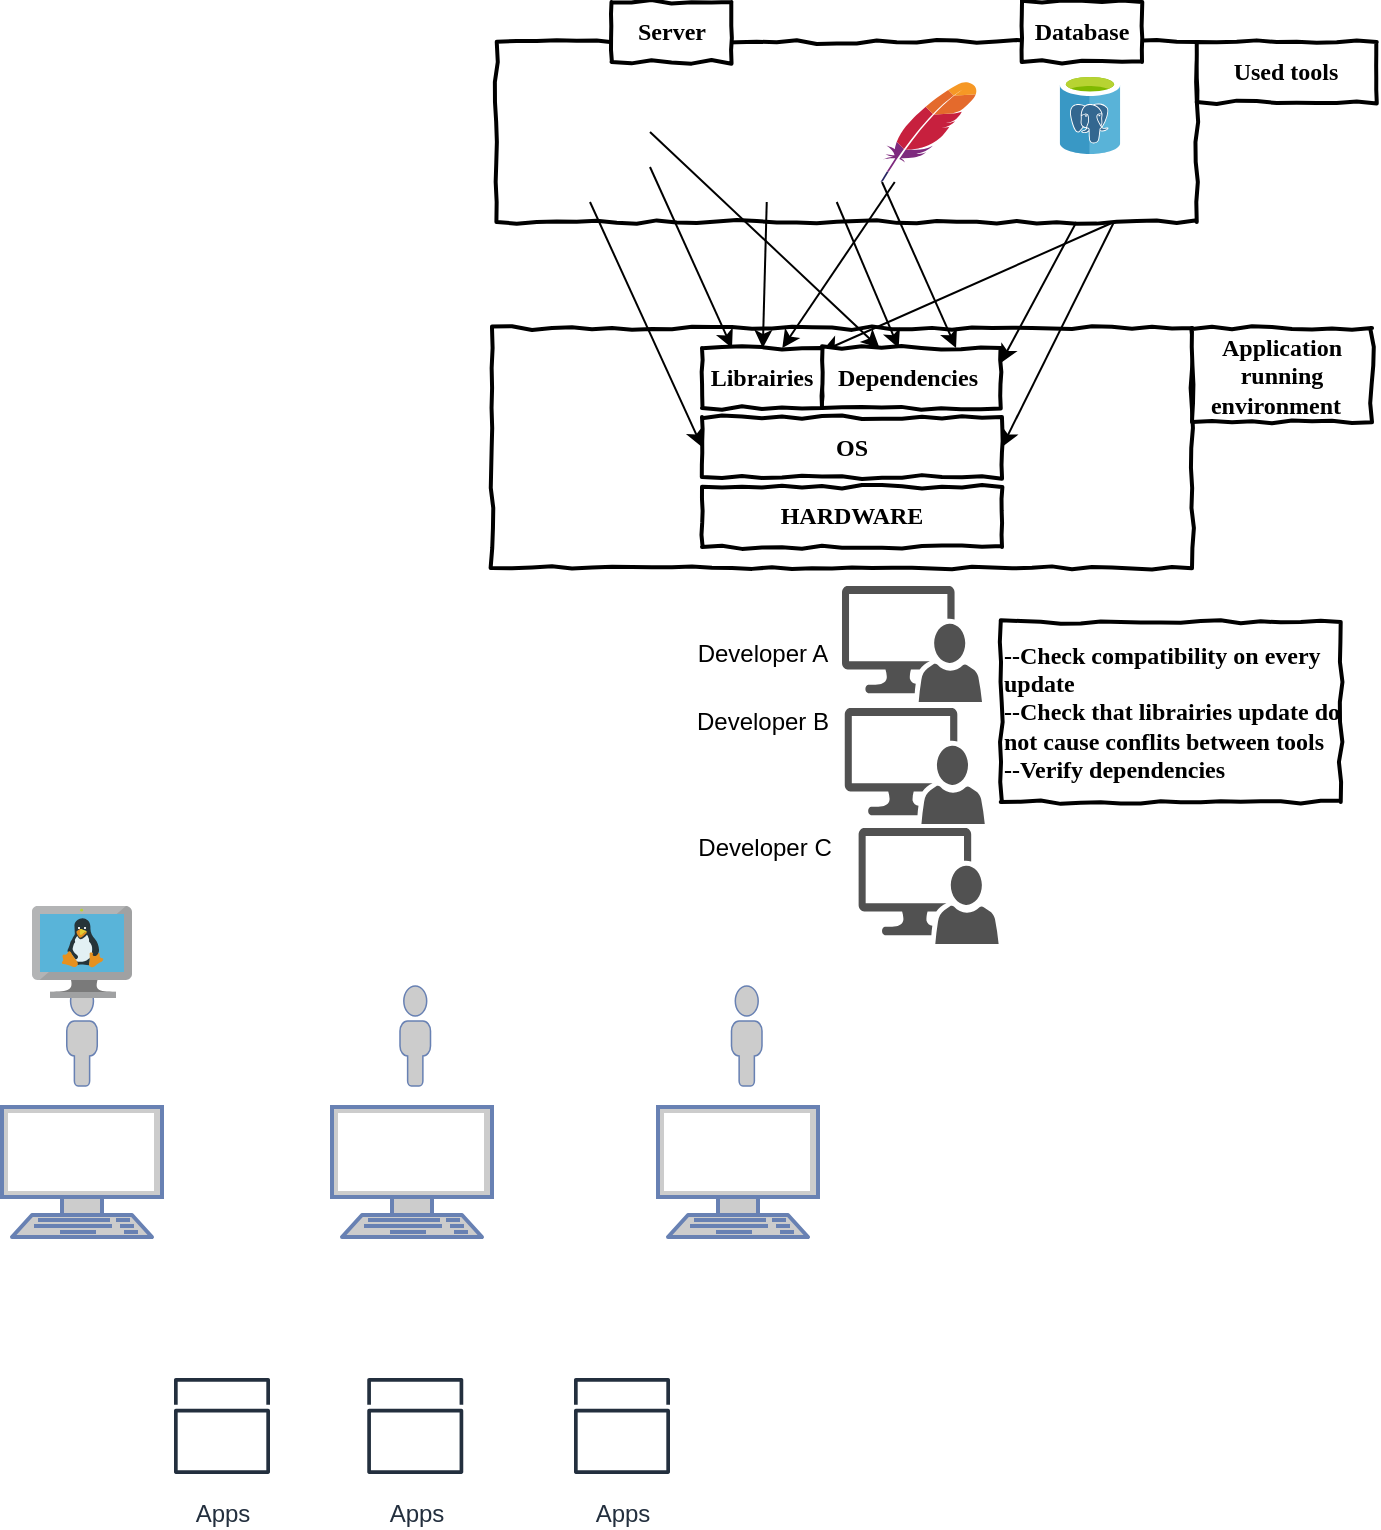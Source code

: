 <mxfile version="12.5.1" type="github">
  <diagram id="Xtd1GiT8AAiNY1xsTk8r" name="Page-1">
    <mxGraphModel dx="1112" dy="1717" grid="1" gridSize="10" guides="1" tooltips="1" connect="1" arrows="1" fold="1" page="1" pageScale="1" pageWidth="827" pageHeight="1169" math="0" shadow="0">
      <root>
        <mxCell id="0"/>
        <mxCell id="1" parent="0"/>
        <mxCell id="Lmeo6gfCxTn3pcJV2X3z-29" value="" style="pointerEvents=1;shadow=0;dashed=0;html=1;strokeColor=none;labelPosition=center;verticalLabelPosition=bottom;verticalAlign=top;align=center;fillColor=#515151;shape=mxgraph.mscae.system_center.admin_console" vertex="1" parent="1">
          <mxGeometry x="460" y="-508" width="70" height="58" as="geometry"/>
        </mxCell>
        <mxCell id="rSTb_3P7jOwl3eCS13ki-46" value="" style="html=1;whiteSpace=wrap;comic=1;strokeWidth=2;fontFamily=Comic Sans MS;fontStyle=1;" parent="1" vertex="1">
          <mxGeometry x="287.37" y="-780" width="350" height="90" as="geometry"/>
        </mxCell>
        <mxCell id="Lmeo6gfCxTn3pcJV2X3z-1" value="" style="html=1;whiteSpace=wrap;comic=1;strokeWidth=2;fontFamily=Comic Sans MS;fontStyle=1;" vertex="1" parent="1">
          <mxGeometry x="285" y="-637" width="350" height="120" as="geometry"/>
        </mxCell>
        <mxCell id="rSTb_3P7jOwl3eCS13ki-5" value="" style="fontColor=#0066CC;verticalAlign=top;verticalLabelPosition=bottom;labelPosition=center;align=center;html=1;outlineConnect=0;fillColor=#CCCCCC;strokeColor=#6881B3;gradientColor=none;gradientDirection=north;strokeWidth=2;shape=mxgraph.networks.terminal;" parent="1" vertex="1">
          <mxGeometry x="40" y="-247.5" width="80" height="65" as="geometry"/>
        </mxCell>
        <mxCell id="0n1VbNI1kQKXbMoo0zpn-10" value="Apps" style="outlineConnect=0;fontColor=#232F3E;gradientColor=none;strokeColor=#232F3E;fillColor=#ffffff;dashed=0;verticalLabelPosition=bottom;verticalAlign=top;align=center;html=1;fontSize=12;fontStyle=0;aspect=fixed;shape=mxgraph.aws4.resourceIcon;resIcon=mxgraph.aws4.apps;" parent="1" vertex="1">
          <mxGeometry x="320" y="-118" width="60" height="60" as="geometry"/>
        </mxCell>
        <mxCell id="0n1VbNI1kQKXbMoo0zpn-11" value="Apps" style="outlineConnect=0;fontColor=#232F3E;gradientColor=none;strokeColor=#232F3E;fillColor=#ffffff;dashed=0;verticalLabelPosition=bottom;verticalAlign=top;align=center;html=1;fontSize=12;fontStyle=0;aspect=fixed;shape=mxgraph.aws4.resourceIcon;resIcon=mxgraph.aws4.apps;" parent="1" vertex="1">
          <mxGeometry x="120" y="-118" width="60" height="60" as="geometry"/>
        </mxCell>
        <mxCell id="0n1VbNI1kQKXbMoo0zpn-12" value="Apps" style="outlineConnect=0;fontColor=#232F3E;gradientColor=none;strokeColor=#232F3E;fillColor=#ffffff;dashed=0;verticalLabelPosition=bottom;verticalAlign=top;align=center;html=1;fontSize=12;fontStyle=0;aspect=fixed;shape=mxgraph.aws4.resourceIcon;resIcon=mxgraph.aws4.apps;" parent="1" vertex="1">
          <mxGeometry x="216.63" y="-118" width="60" height="60" as="geometry"/>
        </mxCell>
        <mxCell id="rSTb_3P7jOwl3eCS13ki-2" value="" style="fontColor=#0066CC;verticalAlign=top;verticalLabelPosition=bottom;labelPosition=center;align=center;html=1;outlineConnect=0;fillColor=#CCCCCC;strokeColor=#6881B3;gradientColor=none;gradientDirection=north;strokeWidth=2;shape=mxgraph.networks.terminal;" parent="1" vertex="1">
          <mxGeometry x="205" y="-247.5" width="80" height="65" as="geometry"/>
        </mxCell>
        <mxCell id="0n1VbNI1kQKXbMoo0zpn-17" value="" style="shape=image;html=1;verticalAlign=top;verticalLabelPosition=bottom;labelBackgroundColor=#ffffff;imageAspect=0;aspect=fixed;image=https://cdn1.iconfinder.com/data/icons/operating-system-flat-1/30/ios-128.png" parent="1" vertex="1">
          <mxGeometry x="472.82" y="-447" width="33.75" height="33.75" as="geometry"/>
        </mxCell>
        <mxCell id="rSTb_3P7jOwl3eCS13ki-4" value="" style="fontColor=#0066CC;verticalAlign=top;verticalLabelPosition=bottom;labelPosition=center;align=center;html=1;outlineConnect=0;fillColor=#CCCCCC;strokeColor=#6881B3;gradientColor=none;gradientDirection=north;strokeWidth=2;shape=mxgraph.networks.terminal;" parent="1" vertex="1">
          <mxGeometry x="368" y="-247.5" width="80" height="65" as="geometry"/>
        </mxCell>
        <mxCell id="rSTb_3P7jOwl3eCS13ki-6" value="" style="fontColor=#0066CC;verticalAlign=top;verticalLabelPosition=bottom;labelPosition=center;align=center;html=1;outlineConnect=0;fillColor=#CCCCCC;strokeColor=#6881B3;gradientColor=none;gradientDirection=north;strokeWidth=2;shape=mxgraph.networks.user_male;" parent="1" vertex="1">
          <mxGeometry x="72.38" y="-308" width="15.25" height="50" as="geometry"/>
        </mxCell>
        <mxCell id="rSTb_3P7jOwl3eCS13ki-9" value="" style="fontColor=#0066CC;verticalAlign=top;verticalLabelPosition=bottom;labelPosition=center;align=center;html=1;outlineConnect=0;fillColor=#CCCCCC;strokeColor=#6881B3;gradientColor=none;gradientDirection=north;strokeWidth=2;shape=mxgraph.networks.user_male;" parent="1" vertex="1">
          <mxGeometry x="404.75" y="-308" width="15.25" height="50" as="geometry"/>
        </mxCell>
        <mxCell id="rSTb_3P7jOwl3eCS13ki-10" value="" style="fontColor=#0066CC;verticalAlign=top;verticalLabelPosition=bottom;labelPosition=center;align=center;html=1;outlineConnect=0;fillColor=#CCCCCC;strokeColor=#6881B3;gradientColor=none;gradientDirection=north;strokeWidth=2;shape=mxgraph.networks.user_male;" parent="1" vertex="1">
          <mxGeometry x="239" y="-308" width="15.25" height="50" as="geometry"/>
        </mxCell>
        <mxCell id="rSTb_3P7jOwl3eCS13ki-13" value="Developer A" style="text;html=1;resizable=0;autosize=1;align=center;verticalAlign=middle;points=[];fillColor=none;strokeColor=none;rounded=0;" parent="1" vertex="1">
          <mxGeometry x="380" y="-484" width="80" height="20" as="geometry"/>
        </mxCell>
        <mxCell id="rSTb_3P7jOwl3eCS13ki-14" value="Developer C" style="text;html=1;resizable=0;autosize=1;align=center;verticalAlign=middle;points=[];fillColor=none;strokeColor=none;rounded=0;" parent="1" vertex="1">
          <mxGeometry x="381.38" y="-387" width="80" height="20" as="geometry"/>
        </mxCell>
        <mxCell id="rSTb_3P7jOwl3eCS13ki-15" value="Developer B" style="text;html=1;resizable=0;autosize=1;align=center;verticalAlign=middle;points=[];fillColor=none;strokeColor=none;rounded=0;" parent="1" vertex="1">
          <mxGeometry x="380" y="-450" width="80" height="20" as="geometry"/>
        </mxCell>
        <mxCell id="rSTb_3P7jOwl3eCS13ki-16" value="" style="shape=image;html=1;verticalAlign=top;verticalLabelPosition=bottom;labelBackgroundColor=#ffffff;imageAspect=0;aspect=fixed;image=https://cdn3.iconfinder.com/data/icons/picons-social/57/32-windows8-128.png" parent="1" vertex="1">
          <mxGeometry x="469.69" y="-504" width="32" height="32" as="geometry"/>
        </mxCell>
        <mxCell id="rSTb_3P7jOwl3eCS13ki-17" value="" style="shape=image;html=1;verticalAlign=top;verticalLabelPosition=bottom;labelBackgroundColor=#ffffff;imageAspect=0;aspect=fixed;image=https://cdn4.iconfinder.com/data/icons/proglyphs-free/512/Linux_-_Tux-128.png" parent="1" vertex="1">
          <mxGeometry x="469.69" y="-386" width="40" height="40" as="geometry"/>
        </mxCell>
        <mxCell id="Lmeo6gfCxTn3pcJV2X3z-6" style="edgeStyle=none;rounded=0;orthogonalLoop=1;jettySize=auto;html=1;exitX=0.5;exitY=1;exitDx=0;exitDy=0;" edge="1" parent="1" source="rSTb_3P7jOwl3eCS13ki-24" target="Lmeo6gfCxTn3pcJV2X3z-2">
          <mxGeometry relative="1" as="geometry"/>
        </mxCell>
        <mxCell id="Lmeo6gfCxTn3pcJV2X3z-7" style="edgeStyle=none;rounded=0;orthogonalLoop=1;jettySize=auto;html=1;exitX=1;exitY=1;exitDx=0;exitDy=0;" edge="1" parent="1" source="rSTb_3P7jOwl3eCS13ki-24" target="rSTb_3P7jOwl3eCS13ki-31">
          <mxGeometry relative="1" as="geometry"/>
        </mxCell>
        <mxCell id="Lmeo6gfCxTn3pcJV2X3z-13" value="" style="rounded=0;orthogonalLoop=1;jettySize=auto;html=1;entryX=0.25;entryY=0;entryDx=0;entryDy=0;exitX=1;exitY=0.75;exitDx=0;exitDy=0;exitPerimeter=0;" edge="1" parent="1" target="Lmeo6gfCxTn3pcJV2X3z-2">
          <mxGeometry relative="1" as="geometry">
            <mxPoint x="364" y="-717.5" as="sourcePoint"/>
          </mxGeometry>
        </mxCell>
        <mxCell id="rSTb_3P7jOwl3eCS13ki-24" value="" style="shape=image;html=1;verticalAlign=top;verticalLabelPosition=bottom;labelBackgroundColor=#ffffff;imageAspect=0;aspect=fixed;image=https://cdn4.iconfinder.com/data/icons/logos-and-brands/512/256_Php_logo-128.png" parent="1" vertex="1">
          <mxGeometry x="387.37" y="-770" width="70" height="70" as="geometry"/>
        </mxCell>
        <mxCell id="Lmeo6gfCxTn3pcJV2X3z-9" style="edgeStyle=none;rounded=0;orthogonalLoop=1;jettySize=auto;html=1;entryX=1;entryY=0.25;entryDx=0;entryDy=0;" edge="1" parent="1" source="rSTb_3P7jOwl3eCS13ki-25" target="rSTb_3P7jOwl3eCS13ki-31">
          <mxGeometry relative="1" as="geometry"/>
        </mxCell>
        <mxCell id="Lmeo6gfCxTn3pcJV2X3z-10" style="edgeStyle=none;rounded=0;orthogonalLoop=1;jettySize=auto;html=1;exitX=0.5;exitY=1;exitDx=0;exitDy=0;entryX=1;entryY=0.5;entryDx=0;entryDy=0;" edge="1" parent="1" source="rSTb_3P7jOwl3eCS13ki-25" target="rSTb_3P7jOwl3eCS13ki-35">
          <mxGeometry relative="1" as="geometry"/>
        </mxCell>
        <mxCell id="Lmeo6gfCxTn3pcJV2X3z-11" style="edgeStyle=none;rounded=0;orthogonalLoop=1;jettySize=auto;html=1;exitX=0.5;exitY=1;exitDx=0;exitDy=0;" edge="1" parent="1" source="rSTb_3P7jOwl3eCS13ki-25" target="Lmeo6gfCxTn3pcJV2X3z-2">
          <mxGeometry relative="1" as="geometry"/>
        </mxCell>
        <mxCell id="rSTb_3P7jOwl3eCS13ki-25" value="" style="shape=image;html=1;verticalAlign=top;verticalLabelPosition=bottom;labelBackgroundColor=#ffffff;imageAspect=0;aspect=fixed;image=https://cdn4.iconfinder.com/data/icons/logos-brands-5/24/mysql-128.png" parent="1" vertex="1">
          <mxGeometry x="561" y="-760" width="70" height="70" as="geometry"/>
        </mxCell>
        <mxCell id="Lmeo6gfCxTn3pcJV2X3z-5" style="rounded=0;orthogonalLoop=1;jettySize=auto;html=1;exitX=0.5;exitY=1;exitDx=0;exitDy=0;exitPerimeter=0;entryX=0;entryY=0.5;entryDx=0;entryDy=0;" edge="1" parent="1" target="rSTb_3P7jOwl3eCS13ki-35">
          <mxGeometry relative="1" as="geometry">
            <mxPoint x="334" y="-700" as="sourcePoint"/>
          </mxGeometry>
        </mxCell>
        <mxCell id="Lmeo6gfCxTn3pcJV2X3z-15" style="edgeStyle=none;rounded=0;orthogonalLoop=1;jettySize=auto;html=1;exitX=1;exitY=0.5;exitDx=0;exitDy=0;exitPerimeter=0;" edge="1" parent="1" target="rSTb_3P7jOwl3eCS13ki-31">
          <mxGeometry relative="1" as="geometry">
            <mxPoint x="364" y="-735" as="sourcePoint"/>
          </mxGeometry>
        </mxCell>
        <mxCell id="Lmeo6gfCxTn3pcJV2X3z-8" style="edgeStyle=none;rounded=0;orthogonalLoop=1;jettySize=auto;html=1;entryX=0.75;entryY=0;entryDx=0;entryDy=0;" edge="1" parent="1" target="rSTb_3P7jOwl3eCS13ki-31">
          <mxGeometry relative="1" as="geometry">
            <mxPoint x="480" y="-710" as="sourcePoint"/>
          </mxGeometry>
        </mxCell>
        <mxCell id="Lmeo6gfCxTn3pcJV2X3z-12" style="edgeStyle=none;rounded=0;orthogonalLoop=1;jettySize=auto;html=1;" edge="1" parent="1" source="rSTb_3P7jOwl3eCS13ki-27" target="Lmeo6gfCxTn3pcJV2X3z-2">
          <mxGeometry relative="1" as="geometry"/>
        </mxCell>
        <mxCell id="rSTb_3P7jOwl3eCS13ki-27" value="" style="dashed=0;outlineConnect=0;html=1;align=center;labelPosition=center;verticalLabelPosition=bottom;verticalAlign=top;shape=mxgraph.weblogos.apache" parent="1" vertex="1">
          <mxGeometry x="479.25" y="-760" width="48.12" height="50" as="geometry"/>
        </mxCell>
        <mxCell id="rSTb_3P7jOwl3eCS13ki-31" value="Dependencies&amp;nbsp;" style="html=1;whiteSpace=wrap;comic=1;strokeWidth=2;fontFamily=Comic Sans MS;fontStyle=1;" parent="1" vertex="1">
          <mxGeometry x="450" y="-627" width="89.37" height="30" as="geometry"/>
        </mxCell>
        <mxCell id="rSTb_3P7jOwl3eCS13ki-35" value="OS" style="html=1;whiteSpace=wrap;comic=1;strokeWidth=2;fontFamily=Comic Sans MS;fontStyle=1;" parent="1" vertex="1">
          <mxGeometry x="390" y="-592.5" width="150" height="30" as="geometry"/>
        </mxCell>
        <mxCell id="rSTb_3P7jOwl3eCS13ki-36" value="HARDWARE" style="html=1;whiteSpace=wrap;comic=1;strokeWidth=2;fontFamily=Comic Sans MS;fontStyle=1;" parent="1" vertex="1">
          <mxGeometry x="390" y="-557.53" width="150" height="30" as="geometry"/>
        </mxCell>
        <mxCell id="Lmeo6gfCxTn3pcJV2X3z-2" value="Librairies" style="html=1;whiteSpace=wrap;comic=1;strokeWidth=2;fontFamily=Comic Sans MS;fontStyle=1;" vertex="1" parent="1">
          <mxGeometry x="390" y="-627" width="60" height="30" as="geometry"/>
        </mxCell>
        <mxCell id="Lmeo6gfCxTn3pcJV2X3z-16" value="Server" style="html=1;whiteSpace=wrap;comic=1;strokeWidth=2;fontFamily=Comic Sans MS;fontStyle=1;" vertex="1" parent="1">
          <mxGeometry x="344.75" y="-800" width="60" height="30" as="geometry"/>
        </mxCell>
        <mxCell id="Lmeo6gfCxTn3pcJV2X3z-17" value="Database" style="html=1;whiteSpace=wrap;comic=1;strokeWidth=2;fontFamily=Comic Sans MS;fontStyle=1;" vertex="1" parent="1">
          <mxGeometry x="550" y="-800" width="60" height="30" as="geometry"/>
        </mxCell>
        <mxCell id="Lmeo6gfCxTn3pcJV2X3z-18" value="Used tools" style="html=1;whiteSpace=wrap;comic=1;strokeWidth=2;fontFamily=Comic Sans MS;fontStyle=1;" vertex="1" parent="1">
          <mxGeometry x="637.37" y="-780" width="90" height="30" as="geometry"/>
        </mxCell>
        <mxCell id="Lmeo6gfCxTn3pcJV2X3z-22" value="Application running environment&amp;nbsp;&amp;nbsp;" style="html=1;whiteSpace=wrap;comic=1;strokeWidth=2;fontFamily=Comic Sans MS;fontStyle=1;" vertex="1" parent="1">
          <mxGeometry x="635" y="-637" width="90" height="47" as="geometry"/>
        </mxCell>
        <mxCell id="Lmeo6gfCxTn3pcJV2X3z-23" style="edgeStyle=none;rounded=0;orthogonalLoop=1;jettySize=auto;html=1;exitX=0.25;exitY=1;exitDx=0;exitDy=0;" edge="1" parent="1">
          <mxGeometry relative="1" as="geometry">
            <mxPoint x="661.5" y="-750" as="sourcePoint"/>
            <mxPoint x="661.5" y="-750" as="targetPoint"/>
          </mxGeometry>
        </mxCell>
        <mxCell id="Lmeo6gfCxTn3pcJV2X3z-24" style="edgeStyle=none;rounded=0;orthogonalLoop=1;jettySize=auto;html=1;exitX=0.25;exitY=0;exitDx=0;exitDy=0;" edge="1" parent="1" source="Lmeo6gfCxTn3pcJV2X3z-18" target="Lmeo6gfCxTn3pcJV2X3z-18">
          <mxGeometry relative="1" as="geometry"/>
        </mxCell>
        <mxCell id="Lmeo6gfCxTn3pcJV2X3z-30" value="" style="aspect=fixed;html=1;points=[];align=center;image;fontSize=12;image=img/lib/mscae/VM_Linux.svg;" vertex="1" parent="1">
          <mxGeometry x="55" y="-348" width="50" height="46" as="geometry"/>
        </mxCell>
        <mxCell id="Lmeo6gfCxTn3pcJV2X3z-31" value="" style="aspect=fixed;html=1;points=[];align=center;image;fontSize=12;image=img/lib/mscae/Azure_Database_for_PostgreSQL_servers.svg;" vertex="1" parent="1">
          <mxGeometry x="568.8" y="-764" width="30.4" height="40" as="geometry"/>
        </mxCell>
        <mxCell id="Lmeo6gfCxTn3pcJV2X3z-32" value="" style="shape=image;html=1;verticalAlign=top;verticalLabelPosition=bottom;labelBackgroundColor=#ffffff;imageAspect=0;aspect=fixed;image=https://cdn4.iconfinder.com/data/icons/logos-and-brands/512/233_Node_Js_logo-128.png" vertex="1" parent="1">
          <mxGeometry x="310" y="-760" width="50" height="50" as="geometry"/>
        </mxCell>
        <mxCell id="Lmeo6gfCxTn3pcJV2X3z-33" value="" style="shape=image;html=1;verticalAlign=top;verticalLabelPosition=bottom;labelBackgroundColor=#ffffff;imageAspect=0;aspect=fixed;image=https://cdn0.iconfinder.com/data/icons/octicons/1024/issue-reopened-128.png" vertex="1" parent="1">
          <mxGeometry x="110" y="-504" width="60" height="60" as="geometry"/>
        </mxCell>
        <mxCell id="Lmeo6gfCxTn3pcJV2X3z-44" value="--Check compatibility on every update&lt;br&gt;--Check that librairies update do not cause conflits between tools&amp;nbsp;&lt;br&gt;--Verify dependencies" style="html=1;whiteSpace=wrap;comic=1;strokeWidth=2;fontFamily=Comic Sans MS;fontStyle=1;align=left;" vertex="1" parent="1">
          <mxGeometry x="539.37" y="-490" width="170" height="90" as="geometry"/>
        </mxCell>
        <mxCell id="Lmeo6gfCxTn3pcJV2X3z-47" value="" style="shape=image;html=1;verticalAlign=top;verticalLabelPosition=bottom;labelBackgroundColor=#ffffff;imageAspect=0;aspect=fixed;image=https://cdn4.iconfinder.com/data/icons/munich/32x32/issue.png" vertex="1" parent="1">
          <mxGeometry x="693" y="-502" width="32" height="32" as="geometry"/>
        </mxCell>
        <mxCell id="Lmeo6gfCxTn3pcJV2X3z-56" value="" style="pointerEvents=1;shadow=0;dashed=0;html=1;strokeColor=none;labelPosition=center;verticalLabelPosition=bottom;verticalAlign=top;align=center;fillColor=#515151;shape=mxgraph.mscae.system_center.admin_console" vertex="1" parent="1">
          <mxGeometry x="461.38" y="-447" width="70" height="58" as="geometry"/>
        </mxCell>
        <mxCell id="Lmeo6gfCxTn3pcJV2X3z-57" value="" style="pointerEvents=1;shadow=0;dashed=0;html=1;strokeColor=none;labelPosition=center;verticalLabelPosition=bottom;verticalAlign=top;align=center;fillColor=#515151;shape=mxgraph.mscae.system_center.admin_console" vertex="1" parent="1">
          <mxGeometry x="468.31" y="-387" width="70" height="58" as="geometry"/>
        </mxCell>
      </root>
    </mxGraphModel>
  </diagram>
</mxfile>
